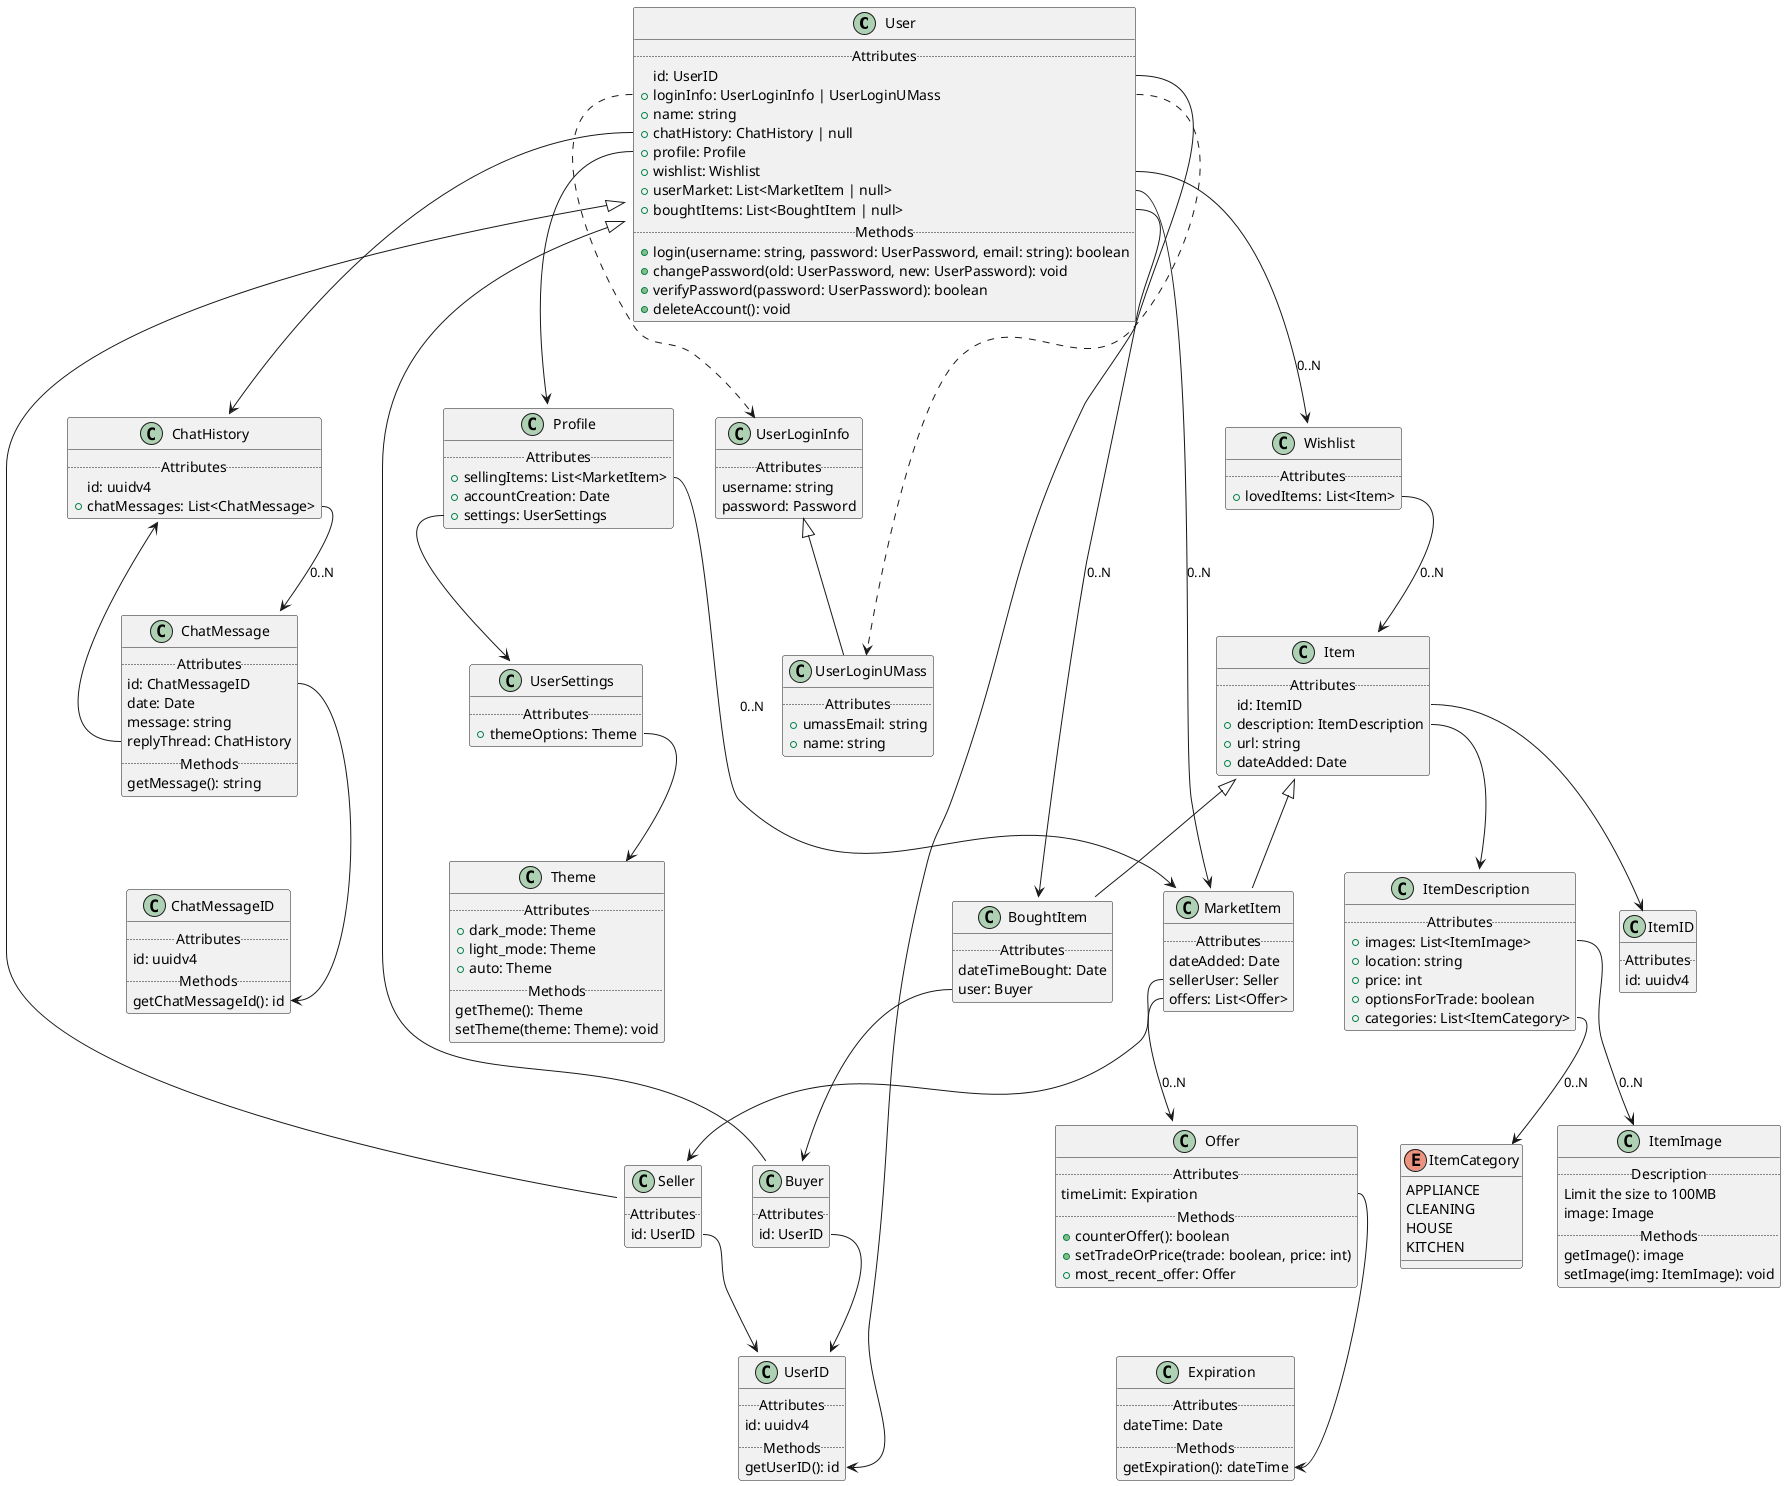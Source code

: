 /"Install PlantUML extension in VSCode for this"/

@startuml "Student Marketplace"

set separator none

class User {
  .. Attributes ..
  id: UserID
  + loginInfo: UserLoginInfo | UserLoginUMass
  + name: string
  + chatHistory: ChatHistory | null
  + profile: Profile
  + wishlist: Wishlist
  + userMarket: List<MarketItem | null>
  + boughtItems: List<BoughtItem | null>
  .. Methods ..
  + login(username: string, password: UserPassword, email: string): boolean
  + changePassword(old: UserPassword, new: UserPassword): void
  + verifyPassword(password: UserPassword): boolean
  + deleteAccount(): void
}

class UserLoginInfo {
  .. Attributes ..
  username: string
  password: Password
}

class UserLoginUMass extends UserLoginInfo {
  .. Attributes ..
  + umassEmail: string
  + name: string
}

class UserID {
  .. Attributes ..
  id: uuidv4
  .. Methods ..
  getUserID(): id
}

class Buyer extends User {
  .. Attributes ..
  id: UserID
}


class Seller extends User {
  .. Attributes ..
  id: UserID
}



class Item {
  .. Attributes ..
  id: ItemID
  + description: ItemDescription
  + url: string
  + dateAdded: Date
}

class MarketItem extends Item{
  .. Attributes ..
  dateAdded: Date
  sellerUser: Seller
  offers: List<Offer>
}

class BoughtItem extends Item {
  .. Attributes ..
  dateTimeBought: Date
  user: Buyer
}


class ItemID{
  .. Attributes ..
  id: uuidv4
}


class Wishlist {
  .. Attributes ..
  + lovedItems: List<Item>
}


class ItemDescription {
  .. Attributes ..
  + images: List<ItemImage>
  + location: string
  + price: int
  + optionsForTrade: boolean
  + categories: List<ItemCategory>
}


class ItemImage{
  .. Description ..
  Limit the size to 100MB
  image: Image
  .. Methods ..
  getImage(): image
  setImage(img: ItemImage): void
}


enum ItemCategory {
  APPLIANCE
  CLEANING
  HOUSE
  KITCHEN
}

class Profile {
  .. Attributes ..
  + sellingItems: List<MarketItem>
  + accountCreation: Date
  + settings: UserSettings
}


class ChatHistory {
  .. Attributes ..
  id: uuidv4
  + chatMessages: List<ChatMessage>
}

class ChatMessage {
  .. Attributes ..
  id: ChatMessageID
  date: Date
  message: string
  replyThread: ChatHistory
  .. Methods ..
  getMessage(): string
}


class ChatMessageID {
  .. Attributes ..
  id: uuidv4
  .. Methods ..
  getChatMessageId(): id
}


class UserSettings {
  .. Attributes ..
  + themeOptions: Theme
}


class Theme {
  .. Attributes ..
  + dark_mode: Theme
  + light_mode: Theme
  + auto: Theme
  .. Methods ..
  getTheme(): Theme
  setTheme(theme: Theme): void
}

class Offer {
  .. Attributes ..
  timeLimit: Expiration
  .. Methods ..
  + counterOffer(): boolean
  + setTradeOrPrice(trade: boolean, price: int)
  + most_recent_offer: Offer
}


class Expiration{
  .. Attributes ..
  dateTime: Date
  .. Methods ..
  getExpiration(): dateTime
}


User::id --> UserID::getUserID
User::loginInfo ..> UserLoginInfo
User::loginInfo ..> UserLoginUMass
User::chatHistory --> ChatHistory
User::userMarket --> MarketItem: "0..N"
User::wishlist --> Wishlist: "0..N"
User::boughtItems --> BoughtItem: "0..N"
User::profile --> Profile

Buyer::id --> UserID
Seller::id --> UserID

MarketItem::sellerUser --> Seller
MarketItem::offers --> Offer: "0..N"

BoughtItem::user --> Buyer

Item::id --> ItemID
Item::description --> ItemDescription

Wishlist::lovedItems --> Item: "0..N"

ItemDescription::images --> ItemImage: "0..N"
ItemDescription::categories --> ItemCategory: "0..N"

Profile::sellingItems --> MarketItem: "0..N"
Profile::settings --> UserSettings

ChatMessage::id --> ChatMessageID::getChatMessageId
ChatMessage::replyThread --> ChatHistory

ChatHistory::chatMessages --> ChatMessage: "0..N"

UserSettings::themeOptions --> Theme

Offer::timeLimit --> Expiration::getExpiration

@enduml
